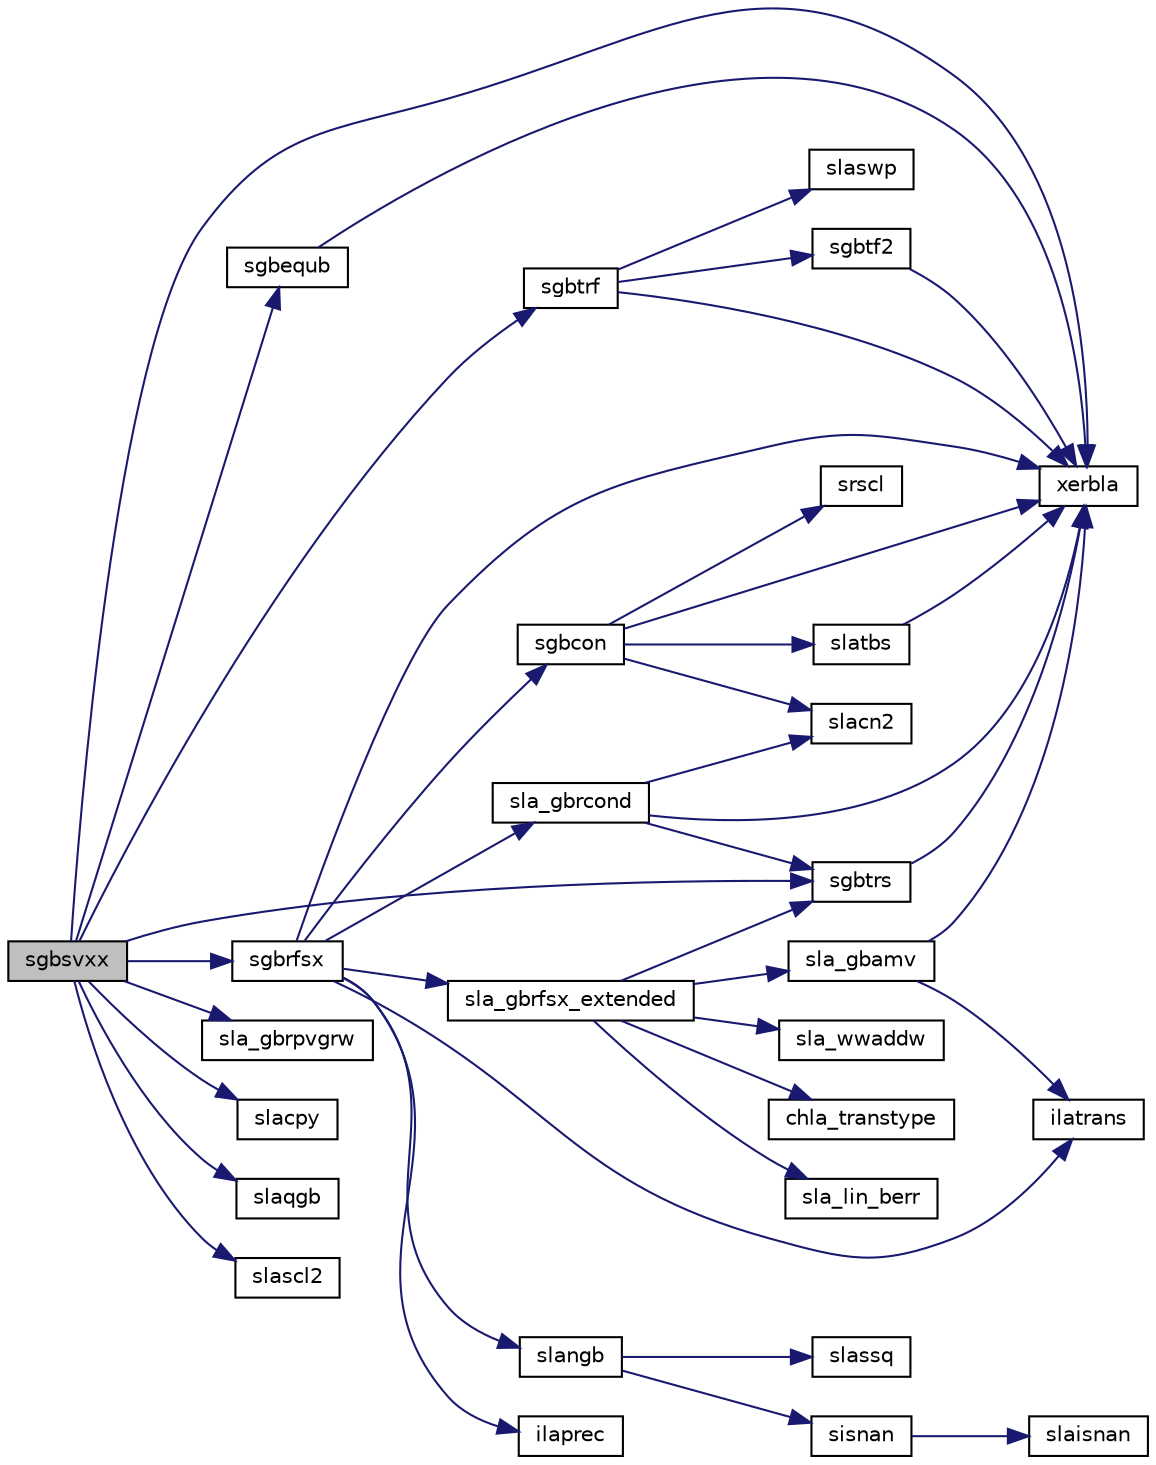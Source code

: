 digraph "sgbsvxx"
{
 // LATEX_PDF_SIZE
  edge [fontname="Helvetica",fontsize="10",labelfontname="Helvetica",labelfontsize="10"];
  node [fontname="Helvetica",fontsize="10",shape=record];
  rankdir="LR";
  Node1 [label="sgbsvxx",height=0.2,width=0.4,color="black", fillcolor="grey75", style="filled", fontcolor="black",tooltip="SGBSVXX computes the solution to system of linear equations A * X = B for GB matrices"];
  Node1 -> Node2 [color="midnightblue",fontsize="10",style="solid",fontname="Helvetica"];
  Node2 [label="sgbequb",height=0.2,width=0.4,color="black", fillcolor="white", style="filled",URL="$sgbequb_8f.html#a8c2e30003a6a88fdf225cdd5fddc2a28",tooltip="SGBEQUB"];
  Node2 -> Node3 [color="midnightblue",fontsize="10",style="solid",fontname="Helvetica"];
  Node3 [label="xerbla",height=0.2,width=0.4,color="black", fillcolor="white", style="filled",URL="$xerbla_8f.html#a377ee61015baf8dea7770b3a404b1c07",tooltip="XERBLA"];
  Node1 -> Node4 [color="midnightblue",fontsize="10",style="solid",fontname="Helvetica"];
  Node4 [label="sgbrfsx",height=0.2,width=0.4,color="black", fillcolor="white", style="filled",URL="$sgbrfsx_8f.html#a4b997132d5e41418449796f85b12fcc5",tooltip="SGBRFSX"];
  Node4 -> Node5 [color="midnightblue",fontsize="10",style="solid",fontname="Helvetica"];
  Node5 [label="ilaprec",height=0.2,width=0.4,color="black", fillcolor="white", style="filled",URL="$ilaprec_8f.html#a6fe244cb80f355ab156ad1df9ffcc478",tooltip="ILAPREC"];
  Node4 -> Node6 [color="midnightblue",fontsize="10",style="solid",fontname="Helvetica"];
  Node6 [label="ilatrans",height=0.2,width=0.4,color="black", fillcolor="white", style="filled",URL="$ilatrans_8f.html#aec3c2c1d0a04f49ff1b18fe344b687c1",tooltip="ILATRANS"];
  Node4 -> Node7 [color="midnightblue",fontsize="10",style="solid",fontname="Helvetica"];
  Node7 [label="sgbcon",height=0.2,width=0.4,color="black", fillcolor="white", style="filled",URL="$sgbcon_8f.html#ab69fe5a37c3f7361c009bce69f8baf3d",tooltip="SGBCON"];
  Node7 -> Node8 [color="midnightblue",fontsize="10",style="solid",fontname="Helvetica"];
  Node8 [label="slacn2",height=0.2,width=0.4,color="black", fillcolor="white", style="filled",URL="$slacn2_8f.html#a670bf75845ea8d0f2220f41866c6d294",tooltip="SLACN2 estimates the 1-norm of a square matrix, using reverse communication for evaluating matrix-vec..."];
  Node7 -> Node9 [color="midnightblue",fontsize="10",style="solid",fontname="Helvetica"];
  Node9 [label="slatbs",height=0.2,width=0.4,color="black", fillcolor="white", style="filled",URL="$slatbs_8f.html#a9e5010fed7f9e0ecdea36a645b7d2922",tooltip="SLATBS solves a triangular banded system of equations."];
  Node9 -> Node3 [color="midnightblue",fontsize="10",style="solid",fontname="Helvetica"];
  Node7 -> Node10 [color="midnightblue",fontsize="10",style="solid",fontname="Helvetica"];
  Node10 [label="srscl",height=0.2,width=0.4,color="black", fillcolor="white", style="filled",URL="$srscl_8f.html#ae668a889bec7fb6d91ba4457e2f83722",tooltip="SRSCL multiplies a vector by the reciprocal of a real scalar."];
  Node7 -> Node3 [color="midnightblue",fontsize="10",style="solid",fontname="Helvetica"];
  Node4 -> Node11 [color="midnightblue",fontsize="10",style="solid",fontname="Helvetica"];
  Node11 [label="sla_gbrcond",height=0.2,width=0.4,color="black", fillcolor="white", style="filled",URL="$sla__gbrcond_8f.html#a1ff0196682b9e07d55a9267e236a9be5",tooltip="SLA_GBRCOND estimates the Skeel condition number for a general banded matrix."];
  Node11 -> Node12 [color="midnightblue",fontsize="10",style="solid",fontname="Helvetica"];
  Node12 [label="sgbtrs",height=0.2,width=0.4,color="black", fillcolor="white", style="filled",URL="$sgbtrs_8f.html#a1ca828b2948fbb78c91ed3e2961bcbd2",tooltip="SGBTRS"];
  Node12 -> Node3 [color="midnightblue",fontsize="10",style="solid",fontname="Helvetica"];
  Node11 -> Node8 [color="midnightblue",fontsize="10",style="solid",fontname="Helvetica"];
  Node11 -> Node3 [color="midnightblue",fontsize="10",style="solid",fontname="Helvetica"];
  Node4 -> Node13 [color="midnightblue",fontsize="10",style="solid",fontname="Helvetica"];
  Node13 [label="sla_gbrfsx_extended",height=0.2,width=0.4,color="black", fillcolor="white", style="filled",URL="$sla__gbrfsx__extended_8f.html#a5ce5ba6e2efc6f91b09cb066ec7d0eed",tooltip="SLA_GBRFSX_EXTENDED improves the computed solution to a system of linear equations for general banded..."];
  Node13 -> Node14 [color="midnightblue",fontsize="10",style="solid",fontname="Helvetica"];
  Node14 [label="chla_transtype",height=0.2,width=0.4,color="black", fillcolor="white", style="filled",URL="$chla__transtype_8f.html#a9350edcf6f80d188f3c01400ebe85260",tooltip="CHLA_TRANSTYPE"];
  Node13 -> Node12 [color="midnightblue",fontsize="10",style="solid",fontname="Helvetica"];
  Node13 -> Node15 [color="midnightblue",fontsize="10",style="solid",fontname="Helvetica"];
  Node15 [label="sla_gbamv",height=0.2,width=0.4,color="black", fillcolor="white", style="filled",URL="$sla__gbamv_8f.html#a2ec4f3b65681172c1dd786df6580b176",tooltip="SLA_GBAMV performs a matrix-vector operation to calculate error bounds."];
  Node15 -> Node6 [color="midnightblue",fontsize="10",style="solid",fontname="Helvetica"];
  Node15 -> Node3 [color="midnightblue",fontsize="10",style="solid",fontname="Helvetica"];
  Node13 -> Node16 [color="midnightblue",fontsize="10",style="solid",fontname="Helvetica"];
  Node16 [label="sla_lin_berr",height=0.2,width=0.4,color="black", fillcolor="white", style="filled",URL="$sla__lin__berr_8f.html#af01ca9f6b21ce873bd210ad3e58b38fa",tooltip="SLA_LIN_BERR computes a component-wise relative backward error."];
  Node13 -> Node17 [color="midnightblue",fontsize="10",style="solid",fontname="Helvetica"];
  Node17 [label="sla_wwaddw",height=0.2,width=0.4,color="black", fillcolor="white", style="filled",URL="$sla__wwaddw_8f.html#a322e52ebd5568f361fff5e88c75c2c4e",tooltip="SLA_WWADDW adds a vector into a doubled-single vector."];
  Node4 -> Node18 [color="midnightblue",fontsize="10",style="solid",fontname="Helvetica"];
  Node18 [label="slangb",height=0.2,width=0.4,color="black", fillcolor="white", style="filled",URL="$slangb_8f.html#af4b60512534024c921af88def5b806b7",tooltip="SLANGB returns the value of the 1-norm, Frobenius norm, infinity-norm, or the largest absolute value ..."];
  Node18 -> Node19 [color="midnightblue",fontsize="10",style="solid",fontname="Helvetica"];
  Node19 [label="sisnan",height=0.2,width=0.4,color="black", fillcolor="white", style="filled",URL="$sisnan_8f.html#aeca6bb0411af000e3c883ee744184991",tooltip="SISNAN tests input for NaN."];
  Node19 -> Node20 [color="midnightblue",fontsize="10",style="solid",fontname="Helvetica"];
  Node20 [label="slaisnan",height=0.2,width=0.4,color="black", fillcolor="white", style="filled",URL="$slaisnan_8f.html#a9b6a1036554ed9b7196c641174d6a6da",tooltip="SLAISNAN tests input for NaN by comparing two arguments for inequality."];
  Node18 -> Node21 [color="midnightblue",fontsize="10",style="solid",fontname="Helvetica"];
  Node21 [label="slassq",height=0.2,width=0.4,color="black", fillcolor="white", style="filled",URL="$slassq_8f90.html#a0596b4bfa745d0d1c5817d4790921cda",tooltip="SLASSQ updates a sum of squares represented in scaled form."];
  Node4 -> Node3 [color="midnightblue",fontsize="10",style="solid",fontname="Helvetica"];
  Node1 -> Node22 [color="midnightblue",fontsize="10",style="solid",fontname="Helvetica"];
  Node22 [label="sgbtrf",height=0.2,width=0.4,color="black", fillcolor="white", style="filled",URL="$sgbtrf_8f.html#acebccf97a748c611292ce5e6b05d2168",tooltip="SGBTRF"];
  Node22 -> Node23 [color="midnightblue",fontsize="10",style="solid",fontname="Helvetica"];
  Node23 [label="sgbtf2",height=0.2,width=0.4,color="black", fillcolor="white", style="filled",URL="$sgbtf2_8f.html#a0bcc0fe084053d5fb44740646a0abcb9",tooltip="SGBTF2 computes the LU factorization of a general band matrix using the unblocked version of the algo..."];
  Node23 -> Node3 [color="midnightblue",fontsize="10",style="solid",fontname="Helvetica"];
  Node22 -> Node24 [color="midnightblue",fontsize="10",style="solid",fontname="Helvetica"];
  Node24 [label="slaswp",height=0.2,width=0.4,color="black", fillcolor="white", style="filled",URL="$slaswp_8f.html#acb14404955e1b301d7877892a3c83f3d",tooltip="SLASWP performs a series of row interchanges on a general rectangular matrix."];
  Node22 -> Node3 [color="midnightblue",fontsize="10",style="solid",fontname="Helvetica"];
  Node1 -> Node12 [color="midnightblue",fontsize="10",style="solid",fontname="Helvetica"];
  Node1 -> Node25 [color="midnightblue",fontsize="10",style="solid",fontname="Helvetica"];
  Node25 [label="sla_gbrpvgrw",height=0.2,width=0.4,color="black", fillcolor="white", style="filled",URL="$sla__gbrpvgrw_8f.html#aebfb2731781fd1734b41bc3cc0222711",tooltip="SLA_GBRPVGRW computes the reciprocal pivot growth factor norm(A)/norm(U) for a general banded matrix."];
  Node1 -> Node26 [color="midnightblue",fontsize="10",style="solid",fontname="Helvetica"];
  Node26 [label="slacpy",height=0.2,width=0.4,color="black", fillcolor="white", style="filled",URL="$slacpy_8f.html#a7780c991533ce8dd1f2c22ae2d563f08",tooltip="SLACPY copies all or part of one two-dimensional array to another."];
  Node1 -> Node27 [color="midnightblue",fontsize="10",style="solid",fontname="Helvetica"];
  Node27 [label="slaqgb",height=0.2,width=0.4,color="black", fillcolor="white", style="filled",URL="$slaqgb_8f.html#a4041f9392fd5e5137bcbb2ed29ae3b14",tooltip="SLAQGB scales a general band matrix, using row and column scaling factors computed by sgbequ."];
  Node1 -> Node28 [color="midnightblue",fontsize="10",style="solid",fontname="Helvetica"];
  Node28 [label="slascl2",height=0.2,width=0.4,color="black", fillcolor="white", style="filled",URL="$slascl2_8f.html#a07b4d577ae19854c533cb34ced611d32",tooltip="SLASCL2 performs diagonal scaling on a matrix."];
  Node1 -> Node3 [color="midnightblue",fontsize="10",style="solid",fontname="Helvetica"];
}
